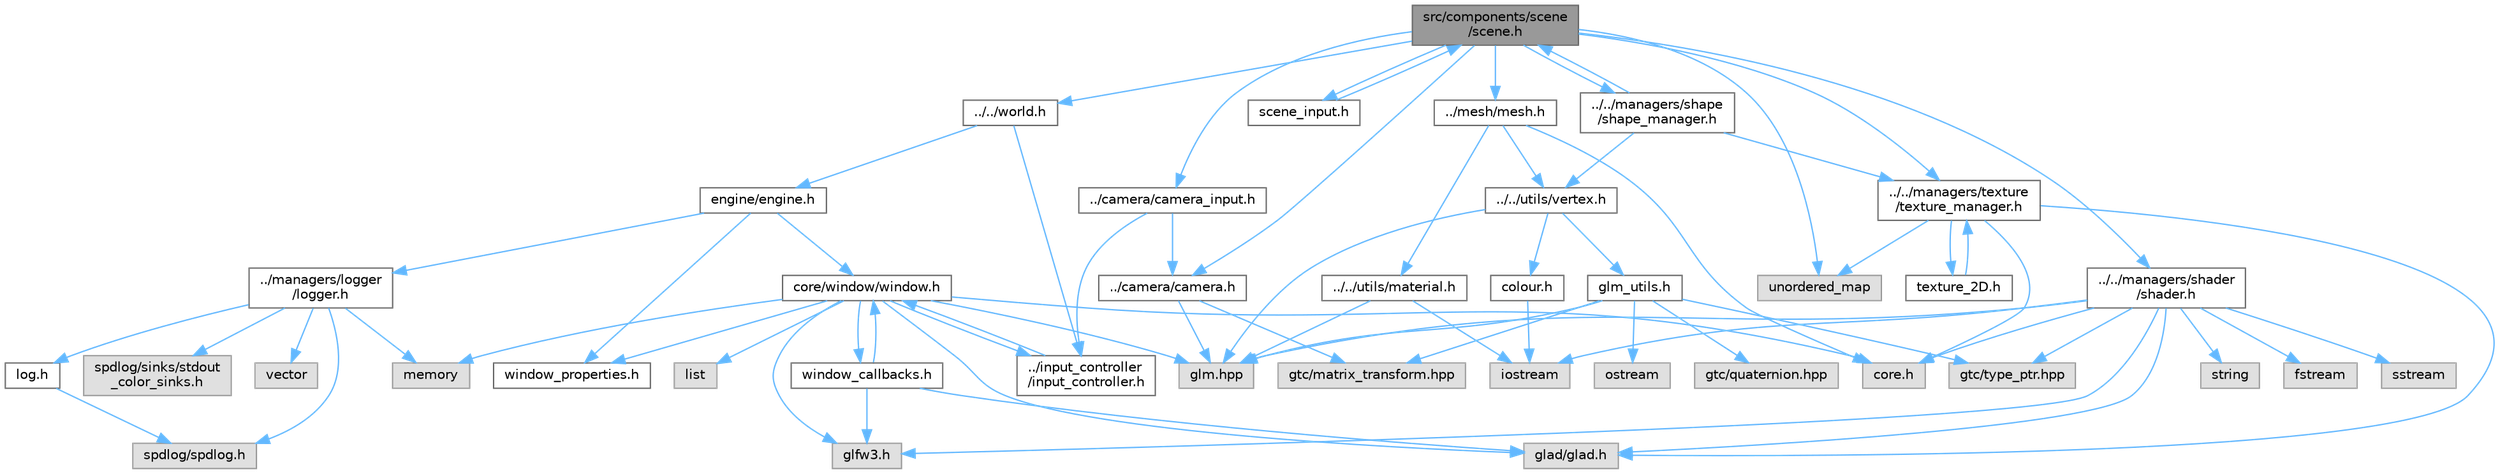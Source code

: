 digraph "src/components/scene/scene.h"
{
 // LATEX_PDF_SIZE
  bgcolor="transparent";
  edge [fontname=Helvetica,fontsize=10,labelfontname=Helvetica,labelfontsize=10];
  node [fontname=Helvetica,fontsize=10,shape=box,height=0.2,width=0.4];
  Node1 [label="src/components/scene\l/scene.h",height=0.2,width=0.4,color="gray40", fillcolor="grey60", style="filled", fontcolor="black",tooltip=" "];
  Node1 -> Node2 [color="steelblue1",style="solid"];
  Node2 [label="unordered_map",height=0.2,width=0.4,color="grey60", fillcolor="#E0E0E0", style="filled",tooltip=" "];
  Node1 -> Node3 [color="steelblue1",style="solid"];
  Node3 [label="../../world.h",height=0.2,width=0.4,color="grey40", fillcolor="white", style="filled",URL="$world_8h.html",tooltip=" "];
  Node3 -> Node4 [color="steelblue1",style="solid"];
  Node4 [label="engine/engine.h",height=0.2,width=0.4,color="grey40", fillcolor="white", style="filled",URL="$engine_8h.html",tooltip=" "];
  Node4 -> Node5 [color="steelblue1",style="solid"];
  Node5 [label="../managers/logger\l/logger.h",height=0.2,width=0.4,color="grey40", fillcolor="white", style="filled",URL="$logger_8h.html",tooltip=" "];
  Node5 -> Node6 [color="steelblue1",style="solid"];
  Node6 [label="spdlog/spdlog.h",height=0.2,width=0.4,color="grey60", fillcolor="#E0E0E0", style="filled",tooltip=" "];
  Node5 -> Node7 [color="steelblue1",style="solid"];
  Node7 [label="spdlog/sinks/stdout\l_color_sinks.h",height=0.2,width=0.4,color="grey60", fillcolor="#E0E0E0", style="filled",tooltip=" "];
  Node5 -> Node8 [color="steelblue1",style="solid"];
  Node8 [label="memory",height=0.2,width=0.4,color="grey60", fillcolor="#E0E0E0", style="filled",tooltip=" "];
  Node5 -> Node9 [color="steelblue1",style="solid"];
  Node9 [label="vector",height=0.2,width=0.4,color="grey60", fillcolor="#E0E0E0", style="filled",tooltip=" "];
  Node5 -> Node10 [color="steelblue1",style="solid"];
  Node10 [label="log.h",height=0.2,width=0.4,color="grey40", fillcolor="white", style="filled",URL="$log_8h.html",tooltip=" "];
  Node10 -> Node6 [color="steelblue1",style="solid"];
  Node4 -> Node11 [color="steelblue1",style="solid"];
  Node11 [label="core/window/window.h",height=0.2,width=0.4,color="grey40", fillcolor="white", style="filled",URL="$window_8h.html",tooltip=" "];
  Node11 -> Node8 [color="steelblue1",style="solid"];
  Node11 -> Node12 [color="steelblue1",style="solid"];
  Node12 [label="list",height=0.2,width=0.4,color="grey60", fillcolor="#E0E0E0", style="filled",tooltip=" "];
  Node11 -> Node13 [color="steelblue1",style="solid"];
  Node13 [label="core.h",height=0.2,width=0.4,color="grey60", fillcolor="#E0E0E0", style="filled",tooltip=" "];
  Node11 -> Node14 [color="steelblue1",style="solid"];
  Node14 [label="glad/glad.h",height=0.2,width=0.4,color="grey60", fillcolor="#E0E0E0", style="filled",tooltip=" "];
  Node11 -> Node15 [color="steelblue1",style="solid"];
  Node15 [label="glfw3.h",height=0.2,width=0.4,color="grey60", fillcolor="#E0E0E0", style="filled",tooltip=" "];
  Node11 -> Node16 [color="steelblue1",style="solid"];
  Node16 [label="glm.hpp",height=0.2,width=0.4,color="grey60", fillcolor="#E0E0E0", style="filled",tooltip=" "];
  Node11 -> Node17 [color="steelblue1",style="solid"];
  Node17 [label="window_properties.h",height=0.2,width=0.4,color="grey40", fillcolor="white", style="filled",URL="$window__properties_8h.html",tooltip=" "];
  Node11 -> Node18 [color="steelblue1",style="solid"];
  Node18 [label="window_callbacks.h",height=0.2,width=0.4,color="grey40", fillcolor="white", style="filled",URL="$window__callbacks_8h.html",tooltip=" "];
  Node18 -> Node11 [color="steelblue1",style="solid"];
  Node18 -> Node14 [color="steelblue1",style="solid"];
  Node18 -> Node15 [color="steelblue1",style="solid"];
  Node11 -> Node19 [color="steelblue1",style="solid"];
  Node19 [label="../input_controller\l/input_controller.h",height=0.2,width=0.4,color="grey40", fillcolor="white", style="filled",URL="$input__controller_8h.html",tooltip=" "];
  Node19 -> Node11 [color="steelblue1",style="solid"];
  Node4 -> Node17 [color="steelblue1",style="solid"];
  Node3 -> Node19 [color="steelblue1",style="solid"];
  Node1 -> Node20 [color="steelblue1",style="solid"];
  Node20 [label="scene_input.h",height=0.2,width=0.4,color="grey40", fillcolor="white", style="filled",URL="$scene__input_8h.html",tooltip=" "];
  Node20 -> Node1 [color="steelblue1",style="solid"];
  Node1 -> Node21 [color="steelblue1",style="solid"];
  Node21 [label="../camera/camera.h",height=0.2,width=0.4,color="grey40", fillcolor="white", style="filled",URL="$camera_8h.html",tooltip=" "];
  Node21 -> Node16 [color="steelblue1",style="solid"];
  Node21 -> Node22 [color="steelblue1",style="solid"];
  Node22 [label="gtc/matrix_transform.hpp",height=0.2,width=0.4,color="grey60", fillcolor="#E0E0E0", style="filled",tooltip=" "];
  Node1 -> Node23 [color="steelblue1",style="solid"];
  Node23 [label="../camera/camera_input.h",height=0.2,width=0.4,color="grey40", fillcolor="white", style="filled",URL="$camera__input_8h.html",tooltip=" "];
  Node23 -> Node21 [color="steelblue1",style="solid"];
  Node23 -> Node19 [color="steelblue1",style="solid"];
  Node1 -> Node24 [color="steelblue1",style="solid"];
  Node24 [label="../mesh/mesh.h",height=0.2,width=0.4,color="grey40", fillcolor="white", style="filled",URL="$mesh_8h.html",tooltip=" "];
  Node24 -> Node13 [color="steelblue1",style="solid"];
  Node24 -> Node25 [color="steelblue1",style="solid"];
  Node25 [label="../../utils/vertex.h",height=0.2,width=0.4,color="grey40", fillcolor="white", style="filled",URL="$vertex_8h.html",tooltip=" "];
  Node25 -> Node16 [color="steelblue1",style="solid"];
  Node25 -> Node26 [color="steelblue1",style="solid"];
  Node26 [label="colour.h",height=0.2,width=0.4,color="grey40", fillcolor="white", style="filled",URL="$colour_8h.html",tooltip=" "];
  Node26 -> Node27 [color="steelblue1",style="solid"];
  Node27 [label="iostream",height=0.2,width=0.4,color="grey60", fillcolor="#E0E0E0", style="filled",tooltip=" "];
  Node25 -> Node28 [color="steelblue1",style="solid"];
  Node28 [label="glm_utils.h",height=0.2,width=0.4,color="grey40", fillcolor="white", style="filled",URL="$glm__utils_8h.html",tooltip=" "];
  Node28 -> Node29 [color="steelblue1",style="solid"];
  Node29 [label="ostream",height=0.2,width=0.4,color="grey60", fillcolor="#E0E0E0", style="filled",tooltip=" "];
  Node28 -> Node16 [color="steelblue1",style="solid"];
  Node28 -> Node30 [color="steelblue1",style="solid"];
  Node30 [label="gtc/type_ptr.hpp",height=0.2,width=0.4,color="grey60", fillcolor="#E0E0E0", style="filled",tooltip=" "];
  Node28 -> Node22 [color="steelblue1",style="solid"];
  Node28 -> Node31 [color="steelblue1",style="solid"];
  Node31 [label="gtc/quaternion.hpp",height=0.2,width=0.4,color="grey60", fillcolor="#E0E0E0", style="filled",tooltip=" "];
  Node24 -> Node32 [color="steelblue1",style="solid"];
  Node32 [label="../../utils/material.h",height=0.2,width=0.4,color="grey40", fillcolor="white", style="filled",URL="$material_8h.html",tooltip=" "];
  Node32 -> Node27 [color="steelblue1",style="solid"];
  Node32 -> Node16 [color="steelblue1",style="solid"];
  Node1 -> Node33 [color="steelblue1",style="solid"];
  Node33 [label="../../managers/texture\l/texture_manager.h",height=0.2,width=0.4,color="grey40", fillcolor="white", style="filled",URL="$texture__manager_8h.html",tooltip=" "];
  Node33 -> Node2 [color="steelblue1",style="solid"];
  Node33 -> Node13 [color="steelblue1",style="solid"];
  Node33 -> Node14 [color="steelblue1",style="solid"];
  Node33 -> Node34 [color="steelblue1",style="solid"];
  Node34 [label="texture_2D.h",height=0.2,width=0.4,color="grey40", fillcolor="white", style="filled",URL="$texture__2_d_8h.html",tooltip=" "];
  Node34 -> Node33 [color="steelblue1",style="solid"];
  Node1 -> Node35 [color="steelblue1",style="solid"];
  Node35 [label="../../managers/shape\l/shape_manager.h",height=0.2,width=0.4,color="grey40", fillcolor="white", style="filled",URL="$shape__manager_8h.html",tooltip=" "];
  Node35 -> Node25 [color="steelblue1",style="solid"];
  Node35 -> Node1 [color="steelblue1",style="solid"];
  Node35 -> Node33 [color="steelblue1",style="solid"];
  Node1 -> Node36 [color="steelblue1",style="solid"];
  Node36 [label="../../managers/shader\l/shader.h",height=0.2,width=0.4,color="grey40", fillcolor="white", style="filled",URL="$shader_8h.html",tooltip=" "];
  Node36 -> Node13 [color="steelblue1",style="solid"];
  Node36 -> Node14 [color="steelblue1",style="solid"];
  Node36 -> Node15 [color="steelblue1",style="solid"];
  Node36 -> Node16 [color="steelblue1",style="solid"];
  Node36 -> Node30 [color="steelblue1",style="solid"];
  Node36 -> Node37 [color="steelblue1",style="solid"];
  Node37 [label="string",height=0.2,width=0.4,color="grey60", fillcolor="#E0E0E0", style="filled",tooltip=" "];
  Node36 -> Node38 [color="steelblue1",style="solid"];
  Node38 [label="fstream",height=0.2,width=0.4,color="grey60", fillcolor="#E0E0E0", style="filled",tooltip=" "];
  Node36 -> Node39 [color="steelblue1",style="solid"];
  Node39 [label="sstream",height=0.2,width=0.4,color="grey60", fillcolor="#E0E0E0", style="filled",tooltip=" "];
  Node36 -> Node27 [color="steelblue1",style="solid"];
}
